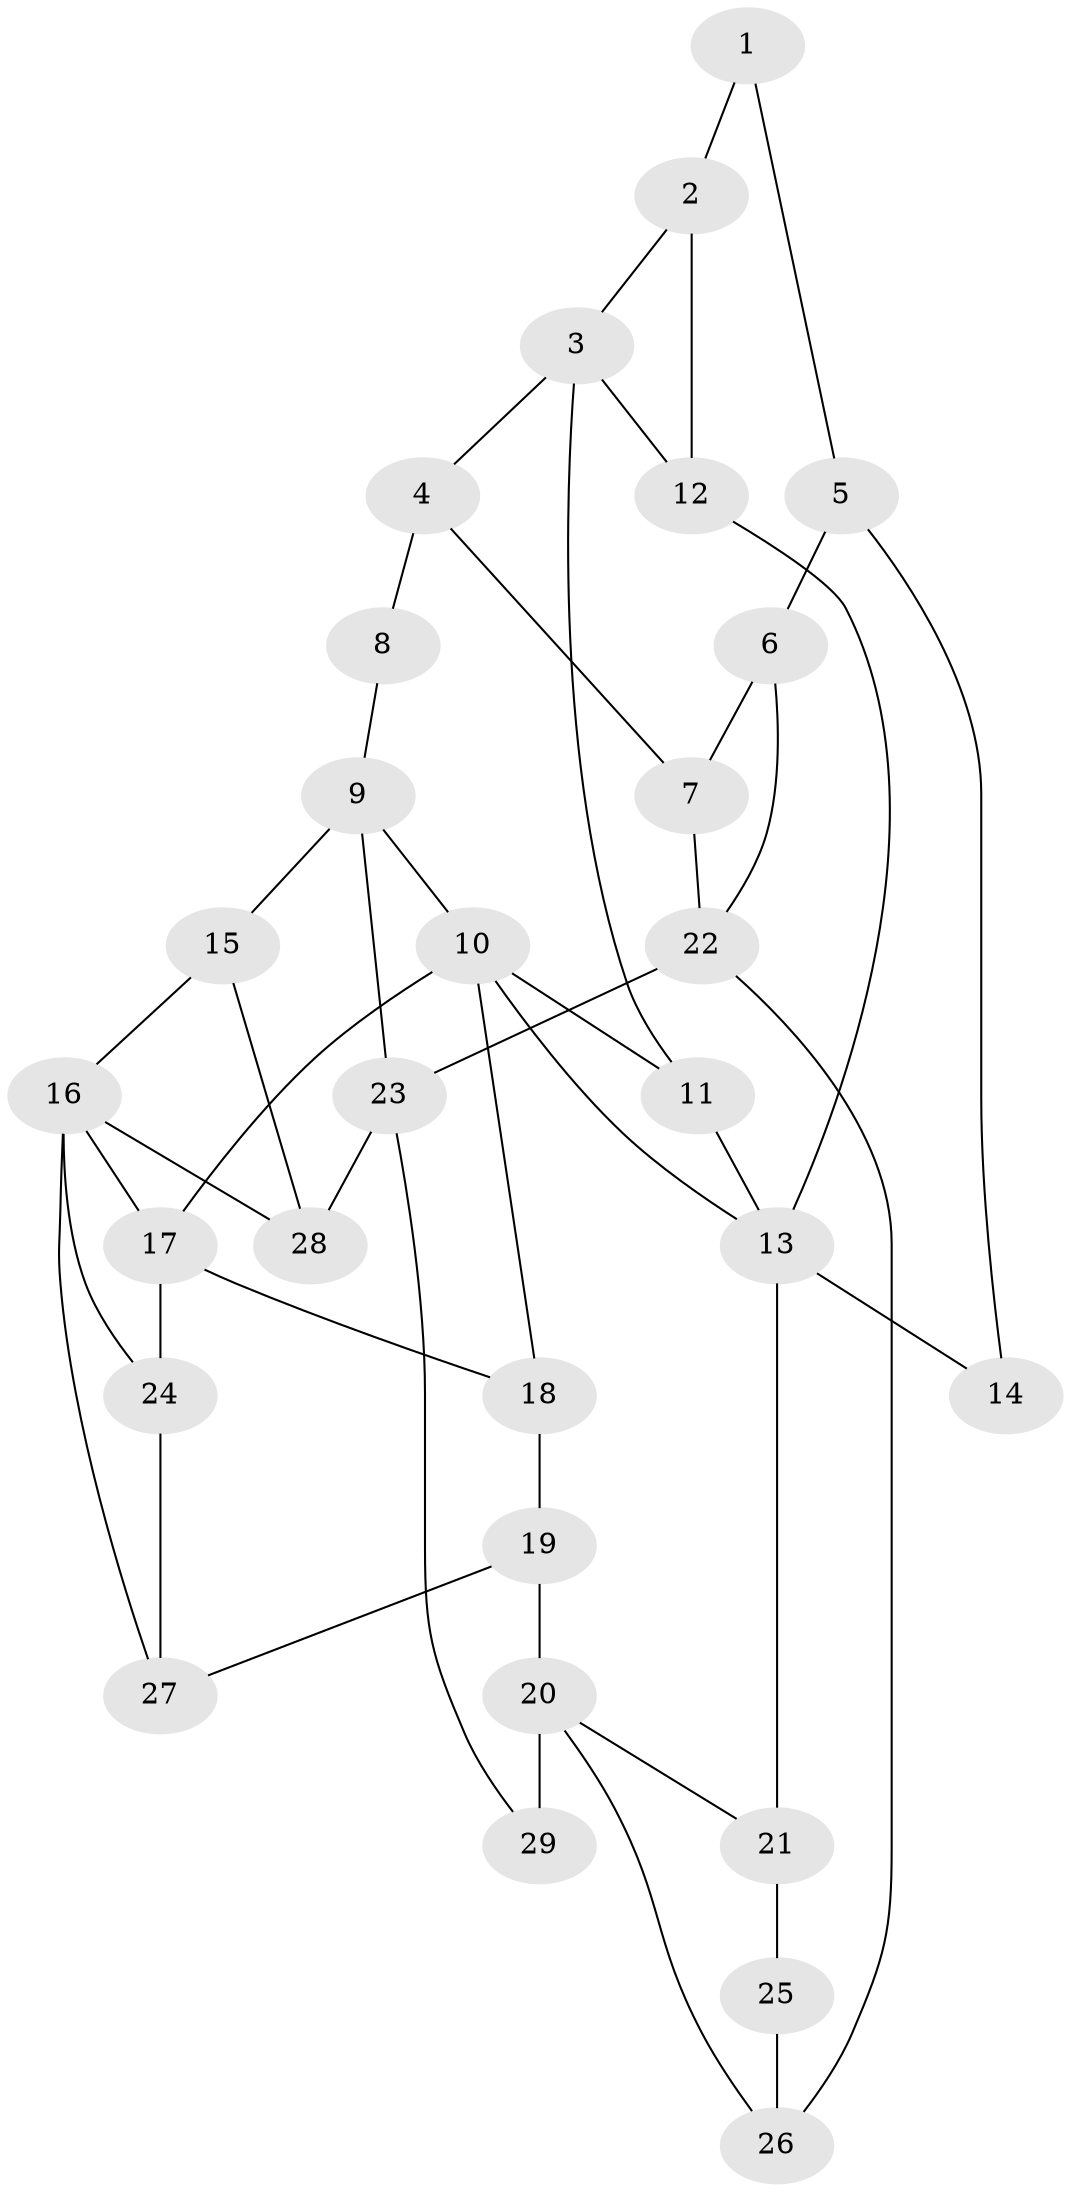 // original degree distribution, {3: 0.06896551724137931, 5: 0.5862068965517241, 6: 0.1896551724137931, 4: 0.15517241379310345}
// Generated by graph-tools (version 1.1) at 2025/38/03/09/25 02:38:28]
// undirected, 29 vertices, 47 edges
graph export_dot {
graph [start="1"]
  node [color=gray90,style=filled];
  1;
  2;
  3;
  4;
  5;
  6;
  7;
  8;
  9;
  10;
  11;
  12;
  13;
  14;
  15;
  16;
  17;
  18;
  19;
  20;
  21;
  22;
  23;
  24;
  25;
  26;
  27;
  28;
  29;
  1 -- 2 [weight=1.0];
  1 -- 5 [weight=1.0];
  2 -- 3 [weight=1.0];
  2 -- 12 [weight=1.0];
  3 -- 4 [weight=1.0];
  3 -- 11 [weight=1.0];
  3 -- 12 [weight=1.0];
  4 -- 7 [weight=1.0];
  4 -- 8 [weight=2.0];
  5 -- 6 [weight=1.0];
  5 -- 14 [weight=1.0];
  6 -- 7 [weight=1.0];
  6 -- 22 [weight=1.0];
  7 -- 22 [weight=1.0];
  8 -- 9 [weight=1.0];
  9 -- 10 [weight=1.0];
  9 -- 15 [weight=2.0];
  9 -- 23 [weight=1.0];
  10 -- 11 [weight=1.0];
  10 -- 13 [weight=1.0];
  10 -- 17 [weight=1.0];
  10 -- 18 [weight=2.0];
  11 -- 13 [weight=1.0];
  12 -- 13 [weight=1.0];
  13 -- 14 [weight=2.0];
  13 -- 21 [weight=1.0];
  15 -- 16 [weight=1.0];
  15 -- 28 [weight=1.0];
  16 -- 17 [weight=1.0];
  16 -- 24 [weight=2.0];
  16 -- 27 [weight=1.0];
  16 -- 28 [weight=1.0];
  17 -- 18 [weight=1.0];
  17 -- 24 [weight=3.0];
  18 -- 19 [weight=1.0];
  19 -- 20 [weight=2.0];
  19 -- 27 [weight=1.0];
  20 -- 21 [weight=1.0];
  20 -- 26 [weight=1.0];
  20 -- 29 [weight=2.0];
  21 -- 25 [weight=1.0];
  22 -- 23 [weight=2.0];
  22 -- 26 [weight=2.0];
  23 -- 28 [weight=2.0];
  23 -- 29 [weight=1.0];
  24 -- 27 [weight=1.0];
  25 -- 26 [weight=2.0];
}
